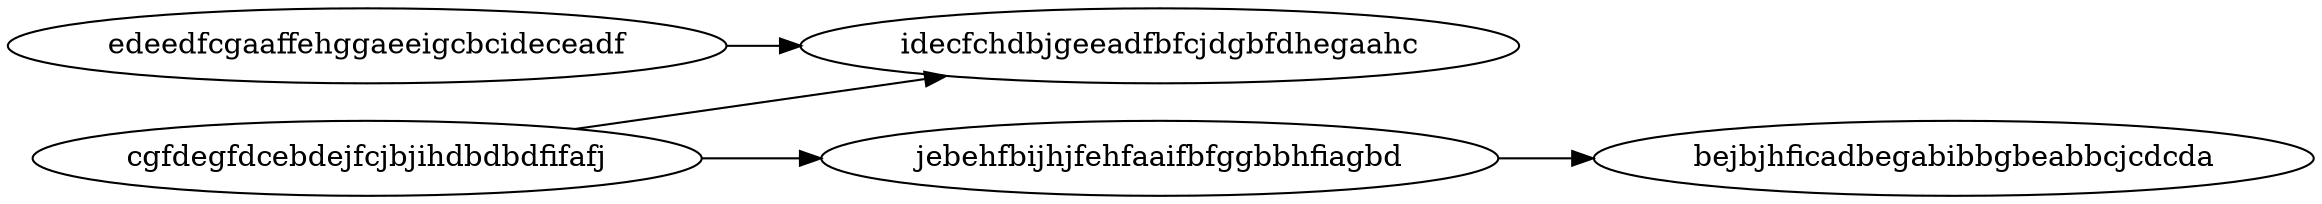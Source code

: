 digraph G { 
rankdir=LR; 
edeedfcgaaffehggaeeigcbcideceadf -> idecfchdbjgeeadfbfcjdgbfdhegaahc;
cgfdegfdcebdejfcjbjihdbdbdfifafj -> idecfchdbjgeeadfbfcjdgbfdhegaahc;
cgfdegfdcebdejfcjbjihdbdbdfifafj -> jebehfbijhjfehfaaifbfggbbhfiagbd;
jebehfbijhjfehfaaifbfggbbhfiagbd -> bejbjhficadbegabibbgbeabbcjcdcda;
}
